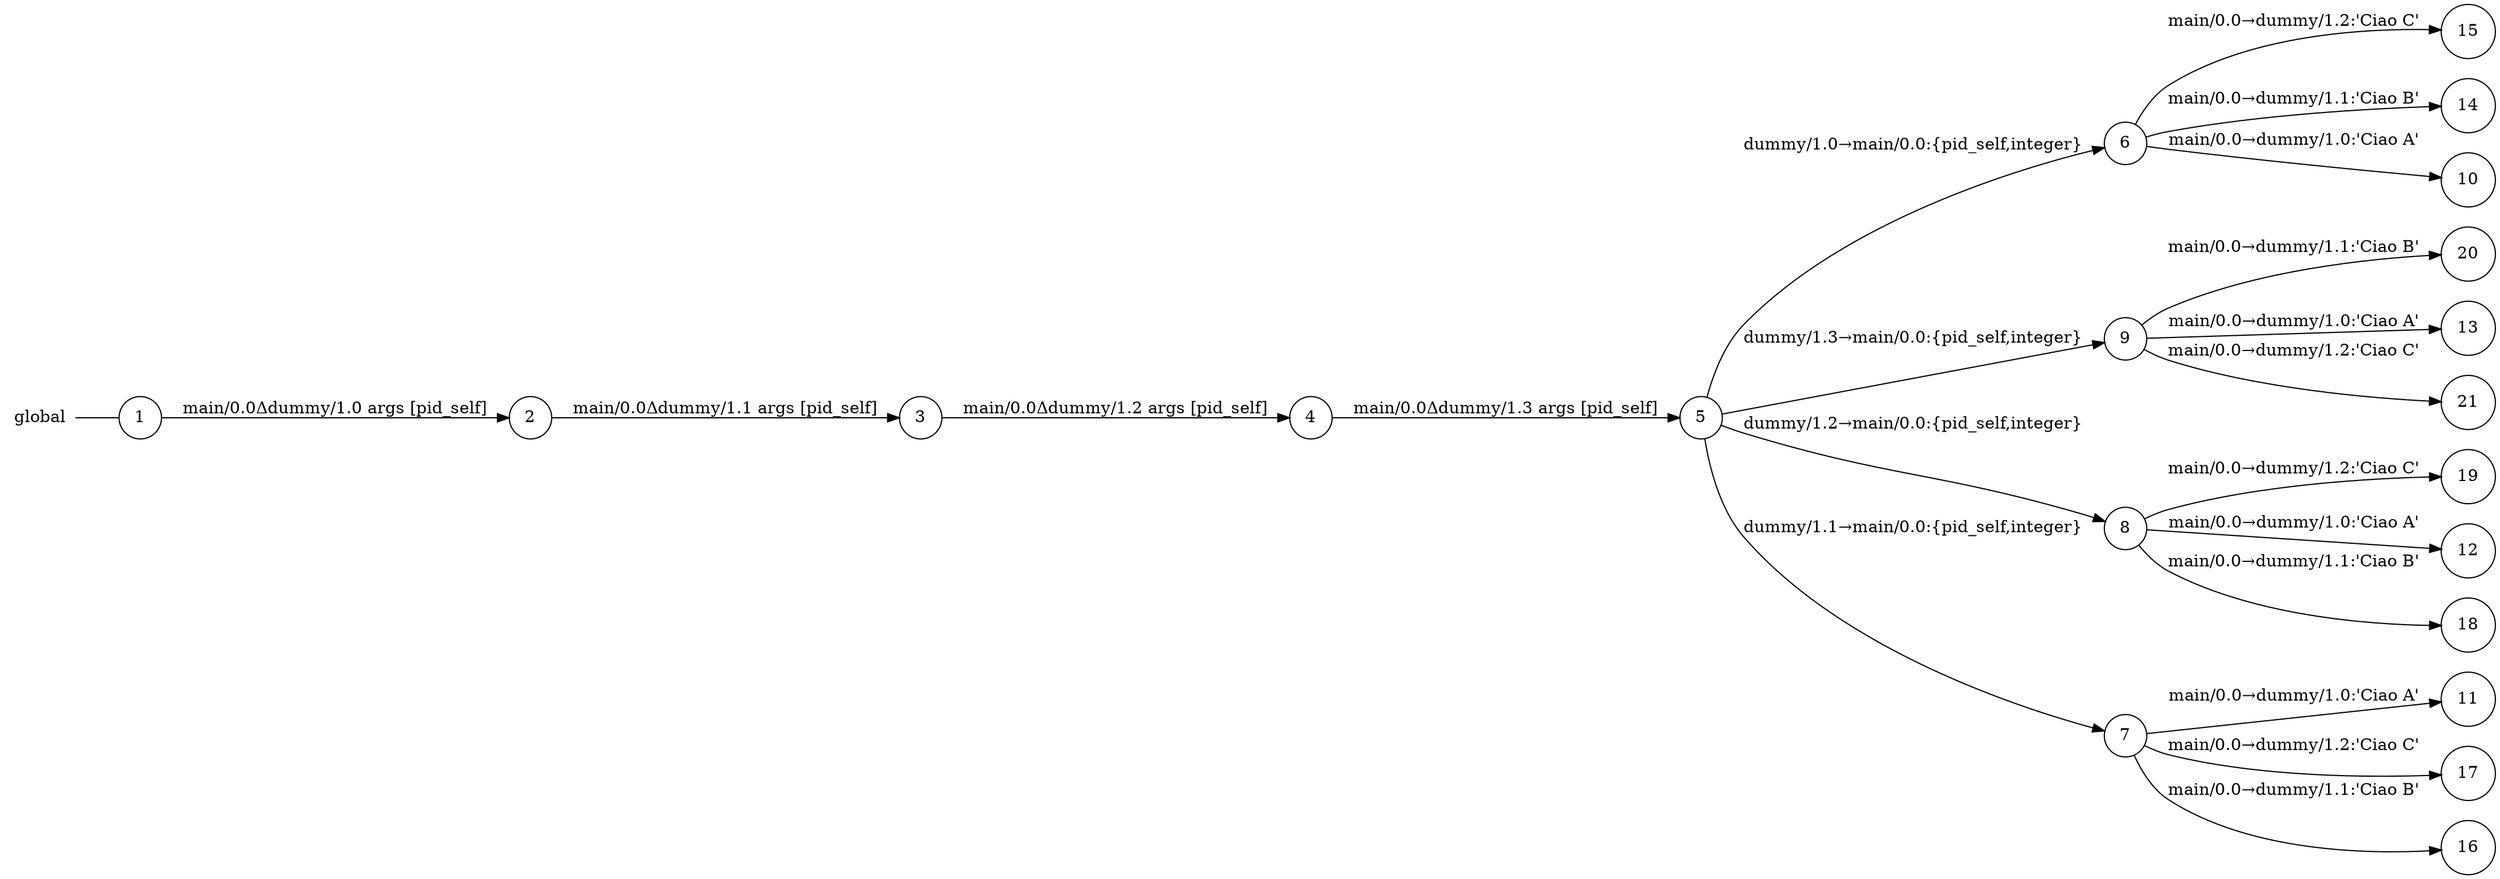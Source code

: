 digraph global {
	rankdir="LR";
	n_0 [label="global", shape="plaintext"];
	n_1 [id="20", shape=circle, label="20"];
	n_2 [id="5", shape=circle, label="5"];
	n_3 [id="15", shape=circle, label="15"];
	n_4 [id="19", shape=circle, label="19"];
	n_5 [id="12", shape=circle, label="12"];
	n_6 [id="11", shape=circle, label="11"];
	n_7 [id="17", shape=circle, label="17"];
	n_8 [id="18", shape=circle, label="18"];
	n_9 [id="14", shape=circle, label="14"];
	n_10 [id="6", shape=circle, label="6"];
	n_11 [id="13", shape=circle, label="13"];
	n_12 [id="10", shape=circle, label="10"];
	n_13 [id="1", shape=circle, label="1"];
	n_0 -> n_13 [arrowhead=none];
	n_14 [id="9", shape=circle, label="9"];
	n_15 [id="2", shape=circle, label="2"];
	n_16 [id="21", shape=circle, label="21"];
	n_17 [id="8", shape=circle, label="8"];
	n_18 [id="4", shape=circle, label="4"];
	n_19 [id="7", shape=circle, label="7"];
	n_20 [id="3", shape=circle, label="3"];
	n_21 [id="16", shape=circle, label="16"];

	n_10 -> n_3 [id="[$e|13]", label="main/0.0→dummy/1.2:'Ciao C'"];
	n_17 -> n_4 [id="[$e|17]", label="main/0.0→dummy/1.2:'Ciao C'"];
	n_20 -> n_18 [id="[$e|2]", label="main/0.0Δdummy/1.2 args [pid_self]"];
	n_18 -> n_2 [id="[$e|3]", label="main/0.0Δdummy/1.3 args [pid_self]"];
	n_2 -> n_14 [id="[$e|7]", label="dummy/1.3→main/0.0:{pid_self,integer}"];
	n_14 -> n_16 [id="[$e|19]", label="main/0.0→dummy/1.2:'Ciao C'"];
	n_10 -> n_12 [id="[$e|8]", label="main/0.0→dummy/1.0:'Ciao A'"];
	n_10 -> n_9 [id="[$e|12]", label="main/0.0→dummy/1.1:'Ciao B'"];
	n_19 -> n_6 [id="[$e|9]", label="main/0.0→dummy/1.0:'Ciao A'"];
	n_14 -> n_11 [id="[$e|11]", label="main/0.0→dummy/1.0:'Ciao A'"];
	n_2 -> n_10 [id="[$e|4]", label="dummy/1.0→main/0.0:{pid_self,integer}"];
	n_19 -> n_21 [id="[$e|14]", label="main/0.0→dummy/1.1:'Ciao B'"];
	n_17 -> n_8 [id="[$e|16]", label="main/0.0→dummy/1.1:'Ciao B'"];
	n_13 -> n_15 [id="[$e|0]", label="main/0.0Δdummy/1.0 args [pid_self]"];
	n_14 -> n_1 [id="[$e|18]", label="main/0.0→dummy/1.1:'Ciao B'"];
	n_19 -> n_7 [id="[$e|15]", label="main/0.0→dummy/1.2:'Ciao C'"];
	n_17 -> n_5 [id="[$e|10]", label="main/0.0→dummy/1.0:'Ciao A'"];
	n_2 -> n_17 [id="[$e|6]", label="dummy/1.2→main/0.0:{pid_self,integer}"];
	n_2 -> n_19 [id="[$e|5]", label="dummy/1.1→main/0.0:{pid_self,integer}"];
	n_15 -> n_20 [id="[$e|1]", label="main/0.0Δdummy/1.1 args [pid_self]"];
}
